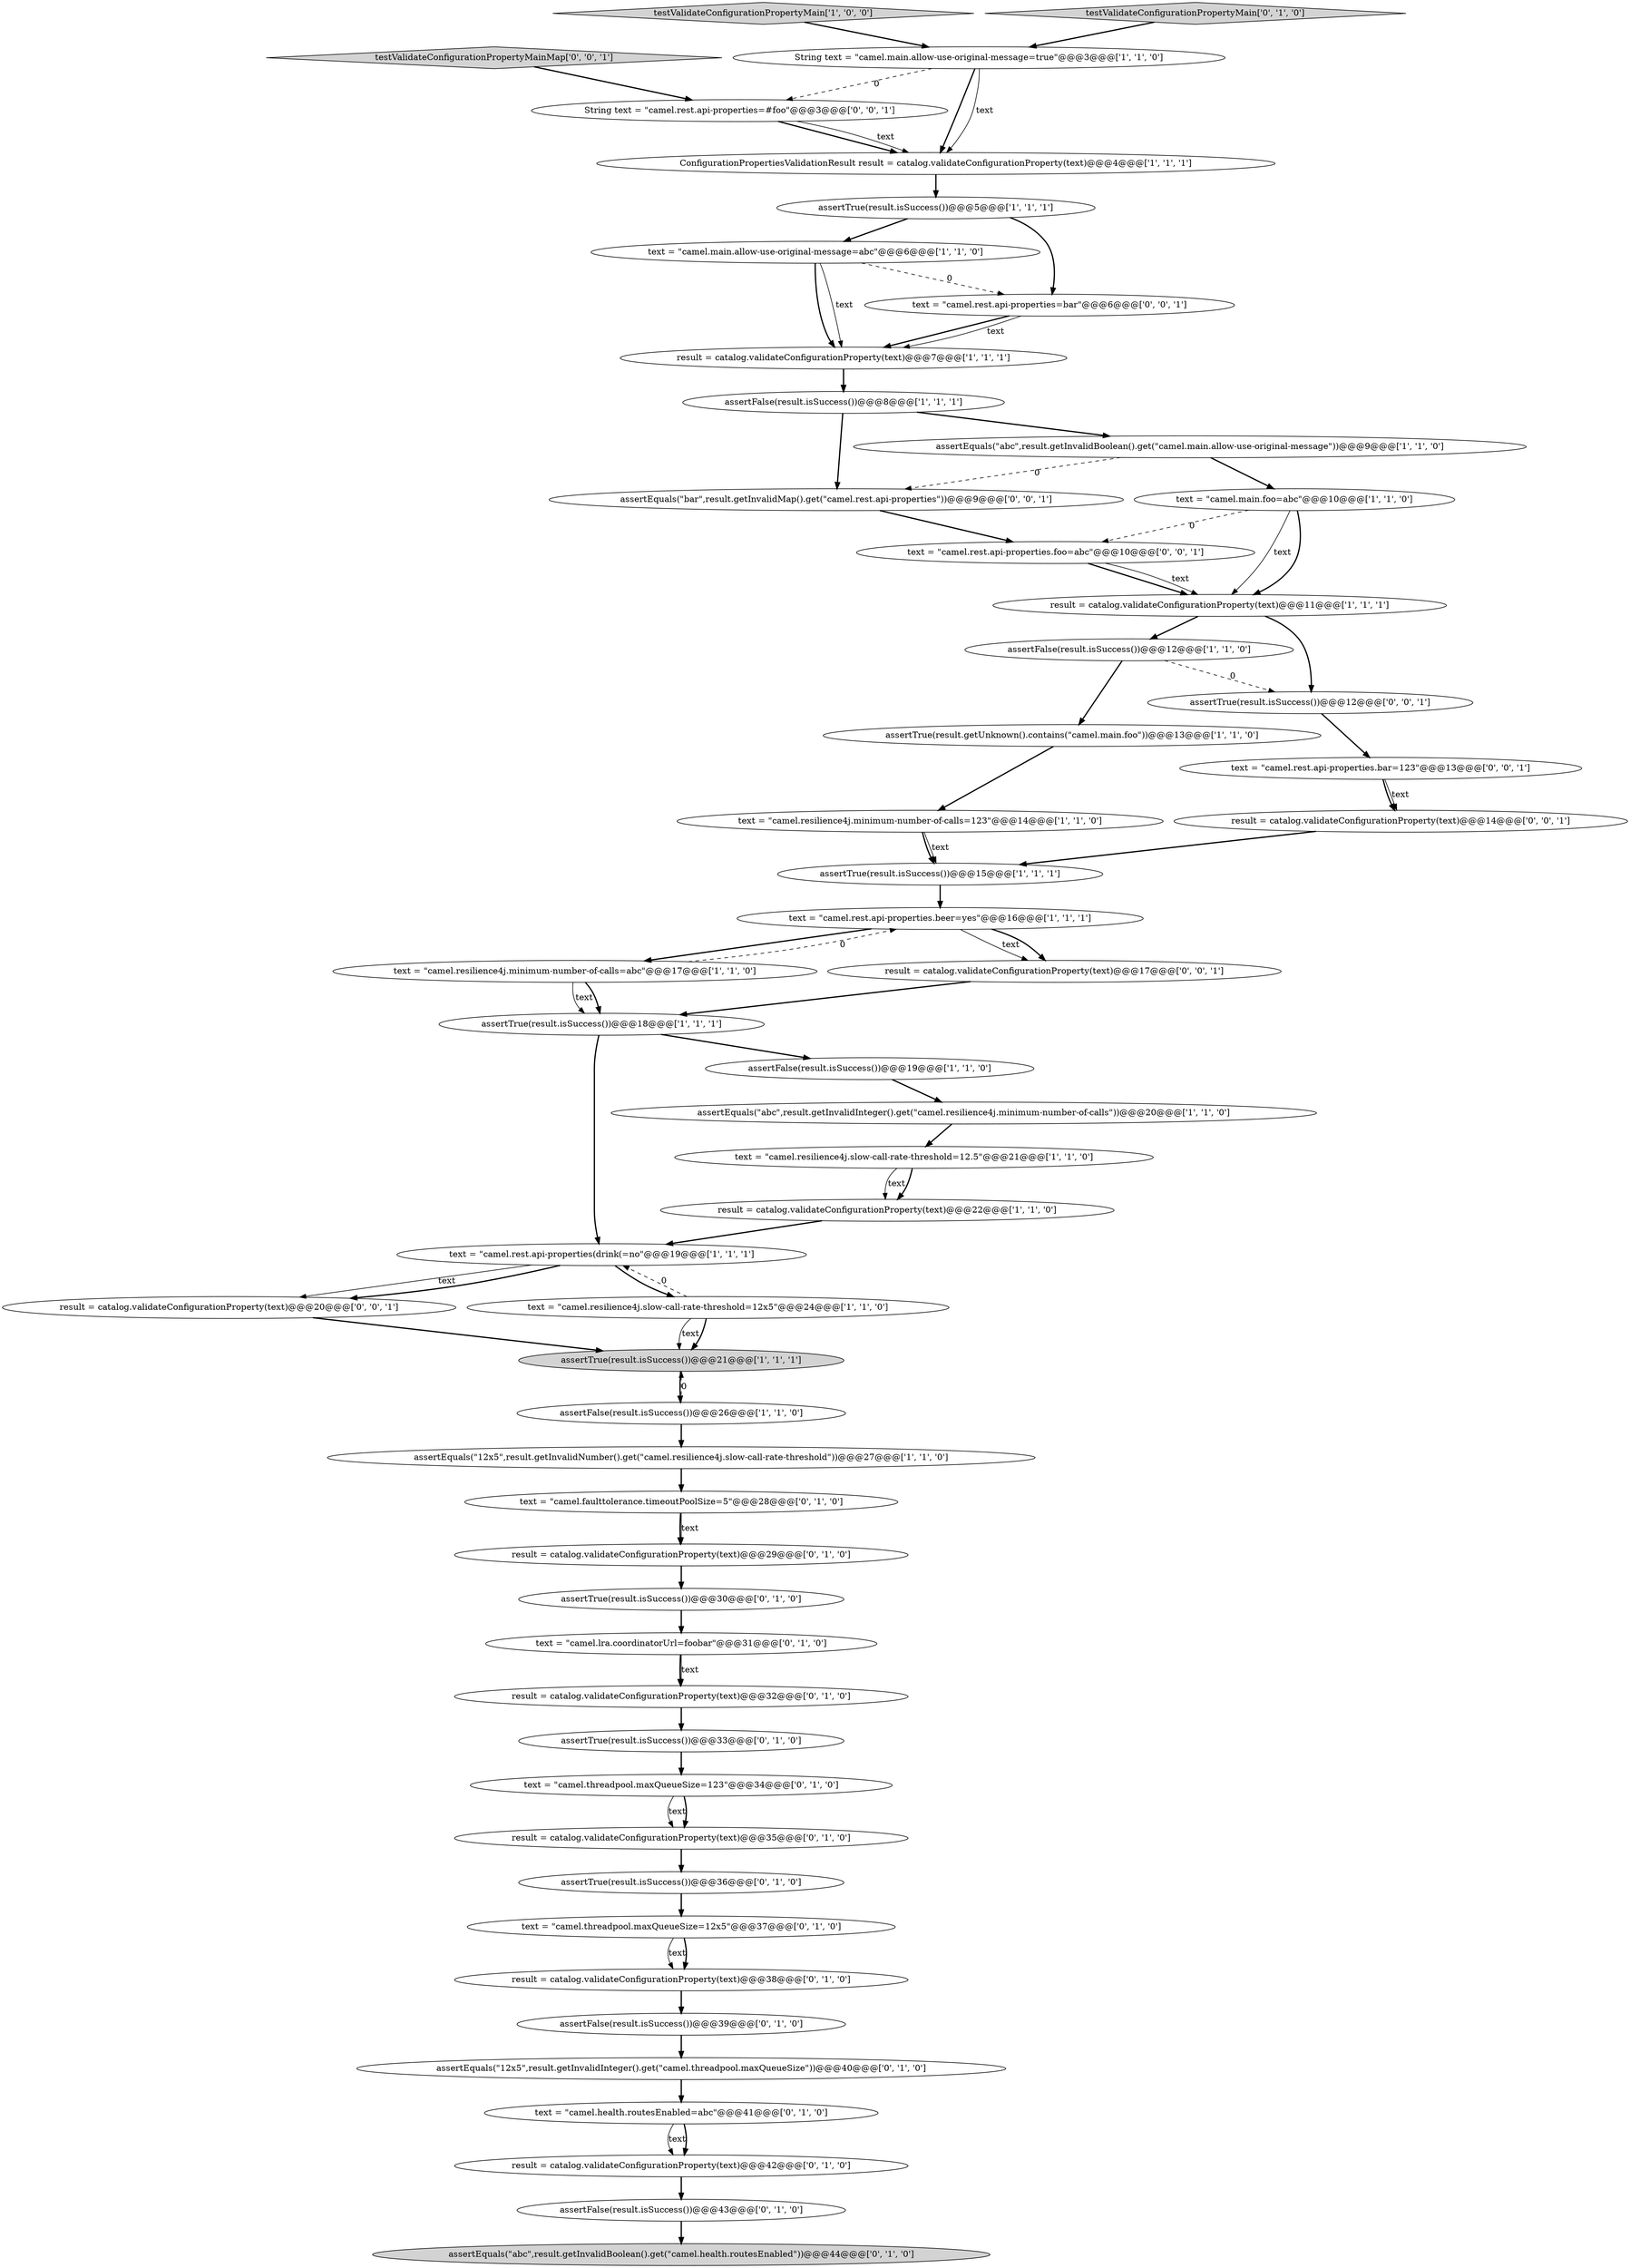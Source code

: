 digraph {
18 [style = filled, label = "String text = \"camel.main.allow-use-original-message=true\"@@@3@@@['1', '1', '0']", fillcolor = white, shape = ellipse image = "AAA0AAABBB1BBB"];
36 [style = filled, label = "text = \"camel.faulttolerance.timeoutPoolSize=5\"@@@28@@@['0', '1', '0']", fillcolor = white, shape = ellipse image = "AAA1AAABBB2BBB"];
8 [style = filled, label = "text = \"camel.resilience4j.slow-call-rate-threshold=12.5\"@@@21@@@['1', '1', '0']", fillcolor = white, shape = ellipse image = "AAA0AAABBB1BBB"];
11 [style = filled, label = "text = \"camel.resilience4j.minimum-number-of-calls=abc\"@@@17@@@['1', '1', '0']", fillcolor = white, shape = ellipse image = "AAA0AAABBB1BBB"];
28 [style = filled, label = "result = catalog.validateConfigurationProperty(text)@@@29@@@['0', '1', '0']", fillcolor = white, shape = ellipse image = "AAA1AAABBB2BBB"];
12 [style = filled, label = "text = \"camel.rest.api-properties.beer=yes\"@@@16@@@['1', '1', '1']", fillcolor = white, shape = ellipse image = "AAA0AAABBB1BBB"];
4 [style = filled, label = "testValidateConfigurationPropertyMain['1', '0', '0']", fillcolor = lightgray, shape = diamond image = "AAA0AAABBB1BBB"];
44 [style = filled, label = "result = catalog.validateConfigurationProperty(text)@@@14@@@['0', '0', '1']", fillcolor = white, shape = ellipse image = "AAA0AAABBB3BBB"];
3 [style = filled, label = "ConfigurationPropertiesValidationResult result = catalog.validateConfigurationProperty(text)@@@4@@@['1', '1', '1']", fillcolor = white, shape = ellipse image = "AAA0AAABBB1BBB"];
25 [style = filled, label = "assertTrue(result.isSuccess())@@@21@@@['1', '1', '1']", fillcolor = lightgray, shape = ellipse image = "AAA0AAABBB1BBB"];
6 [style = filled, label = "assertTrue(result.getUnknown().contains(\"camel.main.foo\"))@@@13@@@['1', '1', '0']", fillcolor = white, shape = ellipse image = "AAA0AAABBB1BBB"];
27 [style = filled, label = "assertTrue(result.isSuccess())@@@30@@@['0', '1', '0']", fillcolor = white, shape = ellipse image = "AAA1AAABBB2BBB"];
40 [style = filled, label = "text = \"camel.threadpool.maxQueueSize=12x5\"@@@37@@@['0', '1', '0']", fillcolor = white, shape = ellipse image = "AAA1AAABBB2BBB"];
46 [style = filled, label = "text = \"camel.rest.api-properties.bar=123\"@@@13@@@['0', '0', '1']", fillcolor = white, shape = ellipse image = "AAA0AAABBB3BBB"];
39 [style = filled, label = "assertEquals(\"12x5\",result.getInvalidInteger().get(\"camel.threadpool.maxQueueSize\"))@@@40@@@['0', '1', '0']", fillcolor = white, shape = ellipse image = "AAA1AAABBB2BBB"];
9 [style = filled, label = "text = \"camel.rest.api-properties(drink(=no\"@@@19@@@['1', '1', '1']", fillcolor = white, shape = ellipse image = "AAA0AAABBB1BBB"];
17 [style = filled, label = "result = catalog.validateConfigurationProperty(text)@@@7@@@['1', '1', '1']", fillcolor = white, shape = ellipse image = "AAA0AAABBB1BBB"];
49 [style = filled, label = "result = catalog.validateConfigurationProperty(text)@@@20@@@['0', '0', '1']", fillcolor = white, shape = ellipse image = "AAA0AAABBB3BBB"];
1 [style = filled, label = "text = \"camel.resilience4j.minimum-number-of-calls=123\"@@@14@@@['1', '1', '0']", fillcolor = white, shape = ellipse image = "AAA0AAABBB1BBB"];
20 [style = filled, label = "text = \"camel.main.allow-use-original-message=abc\"@@@6@@@['1', '1', '0']", fillcolor = white, shape = ellipse image = "AAA0AAABBB1BBB"];
52 [style = filled, label = "String text = \"camel.rest.api-properties=#foo\"@@@3@@@['0', '0', '1']", fillcolor = white, shape = ellipse image = "AAA0AAABBB3BBB"];
2 [style = filled, label = "assertTrue(result.isSuccess())@@@15@@@['1', '1', '1']", fillcolor = white, shape = ellipse image = "AAA0AAABBB1BBB"];
14 [style = filled, label = "assertFalse(result.isSuccess())@@@12@@@['1', '1', '0']", fillcolor = white, shape = ellipse image = "AAA0AAABBB1BBB"];
33 [style = filled, label = "assertTrue(result.isSuccess())@@@36@@@['0', '1', '0']", fillcolor = white, shape = ellipse image = "AAA1AAABBB2BBB"];
53 [style = filled, label = "assertTrue(result.isSuccess())@@@12@@@['0', '0', '1']", fillcolor = white, shape = ellipse image = "AAA0AAABBB3BBB"];
30 [style = filled, label = "testValidateConfigurationPropertyMain['0', '1', '0']", fillcolor = lightgray, shape = diamond image = "AAA0AAABBB2BBB"];
48 [style = filled, label = "text = \"camel.rest.api-properties.foo=abc\"@@@10@@@['0', '0', '1']", fillcolor = white, shape = ellipse image = "AAA0AAABBB3BBB"];
7 [style = filled, label = "assertFalse(result.isSuccess())@@@26@@@['1', '1', '0']", fillcolor = white, shape = ellipse image = "AAA0AAABBB1BBB"];
13 [style = filled, label = "assertFalse(result.isSuccess())@@@19@@@['1', '1', '0']", fillcolor = white, shape = ellipse image = "AAA0AAABBB1BBB"];
34 [style = filled, label = "assertEquals(\"abc\",result.getInvalidBoolean().get(\"camel.health.routesEnabled\"))@@@44@@@['0', '1', '0']", fillcolor = lightgray, shape = ellipse image = "AAA1AAABBB2BBB"];
37 [style = filled, label = "assertTrue(result.isSuccess())@@@33@@@['0', '1', '0']", fillcolor = white, shape = ellipse image = "AAA1AAABBB2BBB"];
51 [style = filled, label = "result = catalog.validateConfigurationProperty(text)@@@17@@@['0', '0', '1']", fillcolor = white, shape = ellipse image = "AAA0AAABBB3BBB"];
0 [style = filled, label = "result = catalog.validateConfigurationProperty(text)@@@11@@@['1', '1', '1']", fillcolor = white, shape = ellipse image = "AAA0AAABBB1BBB"];
45 [style = filled, label = "testValidateConfigurationPropertyMainMap['0', '0', '1']", fillcolor = lightgray, shape = diamond image = "AAA0AAABBB3BBB"];
35 [style = filled, label = "result = catalog.validateConfigurationProperty(text)@@@32@@@['0', '1', '0']", fillcolor = white, shape = ellipse image = "AAA1AAABBB2BBB"];
19 [style = filled, label = "assertEquals(\"abc\",result.getInvalidInteger().get(\"camel.resilience4j.minimum-number-of-calls\"))@@@20@@@['1', '1', '0']", fillcolor = white, shape = ellipse image = "AAA0AAABBB1BBB"];
38 [style = filled, label = "text = \"camel.lra.coordinatorUrl=foobar\"@@@31@@@['0', '1', '0']", fillcolor = white, shape = ellipse image = "AAA1AAABBB2BBB"];
47 [style = filled, label = "assertEquals(\"bar\",result.getInvalidMap().get(\"camel.rest.api-properties\"))@@@9@@@['0', '0', '1']", fillcolor = white, shape = ellipse image = "AAA0AAABBB3BBB"];
29 [style = filled, label = "result = catalog.validateConfigurationProperty(text)@@@42@@@['0', '1', '0']", fillcolor = white, shape = ellipse image = "AAA1AAABBB2BBB"];
23 [style = filled, label = "assertTrue(result.isSuccess())@@@5@@@['1', '1', '1']", fillcolor = white, shape = ellipse image = "AAA0AAABBB1BBB"];
31 [style = filled, label = "assertFalse(result.isSuccess())@@@39@@@['0', '1', '0']", fillcolor = white, shape = ellipse image = "AAA1AAABBB2BBB"];
41 [style = filled, label = "result = catalog.validateConfigurationProperty(text)@@@38@@@['0', '1', '0']", fillcolor = white, shape = ellipse image = "AAA1AAABBB2BBB"];
16 [style = filled, label = "assertEquals(\"abc\",result.getInvalidBoolean().get(\"camel.main.allow-use-original-message\"))@@@9@@@['1', '1', '0']", fillcolor = white, shape = ellipse image = "AAA0AAABBB1BBB"];
15 [style = filled, label = "assertTrue(result.isSuccess())@@@18@@@['1', '1', '1']", fillcolor = white, shape = ellipse image = "AAA0AAABBB1BBB"];
42 [style = filled, label = "text = \"camel.threadpool.maxQueueSize=123\"@@@34@@@['0', '1', '0']", fillcolor = white, shape = ellipse image = "AAA1AAABBB2BBB"];
5 [style = filled, label = "text = \"camel.main.foo=abc\"@@@10@@@['1', '1', '0']", fillcolor = white, shape = ellipse image = "AAA0AAABBB1BBB"];
43 [style = filled, label = "result = catalog.validateConfigurationProperty(text)@@@35@@@['0', '1', '0']", fillcolor = white, shape = ellipse image = "AAA1AAABBB2BBB"];
50 [style = filled, label = "text = \"camel.rest.api-properties=bar\"@@@6@@@['0', '0', '1']", fillcolor = white, shape = ellipse image = "AAA0AAABBB3BBB"];
22 [style = filled, label = "assertEquals(\"12x5\",result.getInvalidNumber().get(\"camel.resilience4j.slow-call-rate-threshold\"))@@@27@@@['1', '1', '0']", fillcolor = white, shape = ellipse image = "AAA0AAABBB1BBB"];
21 [style = filled, label = "result = catalog.validateConfigurationProperty(text)@@@22@@@['1', '1', '0']", fillcolor = white, shape = ellipse image = "AAA0AAABBB1BBB"];
24 [style = filled, label = "assertFalse(result.isSuccess())@@@8@@@['1', '1', '1']", fillcolor = white, shape = ellipse image = "AAA0AAABBB1BBB"];
32 [style = filled, label = "text = \"camel.health.routesEnabled=abc\"@@@41@@@['0', '1', '0']", fillcolor = white, shape = ellipse image = "AAA1AAABBB2BBB"];
10 [style = filled, label = "text = \"camel.resilience4j.slow-call-rate-threshold=12x5\"@@@24@@@['1', '1', '0']", fillcolor = white, shape = ellipse image = "AAA0AAABBB1BBB"];
26 [style = filled, label = "assertFalse(result.isSuccess())@@@43@@@['0', '1', '0']", fillcolor = white, shape = ellipse image = "AAA1AAABBB2BBB"];
24->47 [style = bold, label=""];
46->44 [style = bold, label=""];
19->8 [style = bold, label=""];
39->32 [style = bold, label=""];
9->49 [style = solid, label="text"];
46->44 [style = solid, label="text"];
7->22 [style = bold, label=""];
32->29 [style = solid, label="text"];
7->25 [style = dashed, label="0"];
3->23 [style = bold, label=""];
44->2 [style = bold, label=""];
37->42 [style = bold, label=""];
10->9 [style = dashed, label="0"];
35->37 [style = bold, label=""];
36->28 [style = bold, label=""];
15->13 [style = bold, label=""];
38->35 [style = bold, label=""];
0->53 [style = bold, label=""];
16->5 [style = bold, label=""];
20->17 [style = bold, label=""];
20->50 [style = dashed, label="0"];
31->39 [style = bold, label=""];
1->2 [style = bold, label=""];
50->17 [style = bold, label=""];
15->9 [style = bold, label=""];
12->51 [style = solid, label="text"];
5->48 [style = dashed, label="0"];
20->17 [style = solid, label="text"];
28->27 [style = bold, label=""];
50->17 [style = solid, label="text"];
17->24 [style = bold, label=""];
22->36 [style = bold, label=""];
45->52 [style = bold, label=""];
0->14 [style = bold, label=""];
32->29 [style = bold, label=""];
43->33 [style = bold, label=""];
11->15 [style = solid, label="text"];
10->25 [style = solid, label="text"];
9->10 [style = bold, label=""];
8->21 [style = solid, label="text"];
48->0 [style = bold, label=""];
53->46 [style = bold, label=""];
13->19 [style = bold, label=""];
23->50 [style = bold, label=""];
30->18 [style = bold, label=""];
27->38 [style = bold, label=""];
40->41 [style = solid, label="text"];
11->15 [style = bold, label=""];
41->31 [style = bold, label=""];
8->21 [style = bold, label=""];
42->43 [style = solid, label="text"];
33->40 [style = bold, label=""];
47->48 [style = bold, label=""];
12->51 [style = bold, label=""];
40->41 [style = bold, label=""];
24->16 [style = bold, label=""];
26->34 [style = bold, label=""];
23->20 [style = bold, label=""];
52->3 [style = bold, label=""];
52->3 [style = solid, label="text"];
21->9 [style = bold, label=""];
6->1 [style = bold, label=""];
4->18 [style = bold, label=""];
5->0 [style = solid, label="text"];
18->3 [style = bold, label=""];
51->15 [style = bold, label=""];
1->2 [style = solid, label="text"];
49->25 [style = bold, label=""];
36->28 [style = solid, label="text"];
18->3 [style = solid, label="text"];
25->7 [style = bold, label=""];
42->43 [style = bold, label=""];
11->12 [style = dashed, label="0"];
38->35 [style = solid, label="text"];
10->25 [style = bold, label=""];
5->0 [style = bold, label=""];
18->52 [style = dashed, label="0"];
9->49 [style = bold, label=""];
14->6 [style = bold, label=""];
12->11 [style = bold, label=""];
48->0 [style = solid, label="text"];
16->47 [style = dashed, label="0"];
2->12 [style = bold, label=""];
14->53 [style = dashed, label="0"];
29->26 [style = bold, label=""];
}
